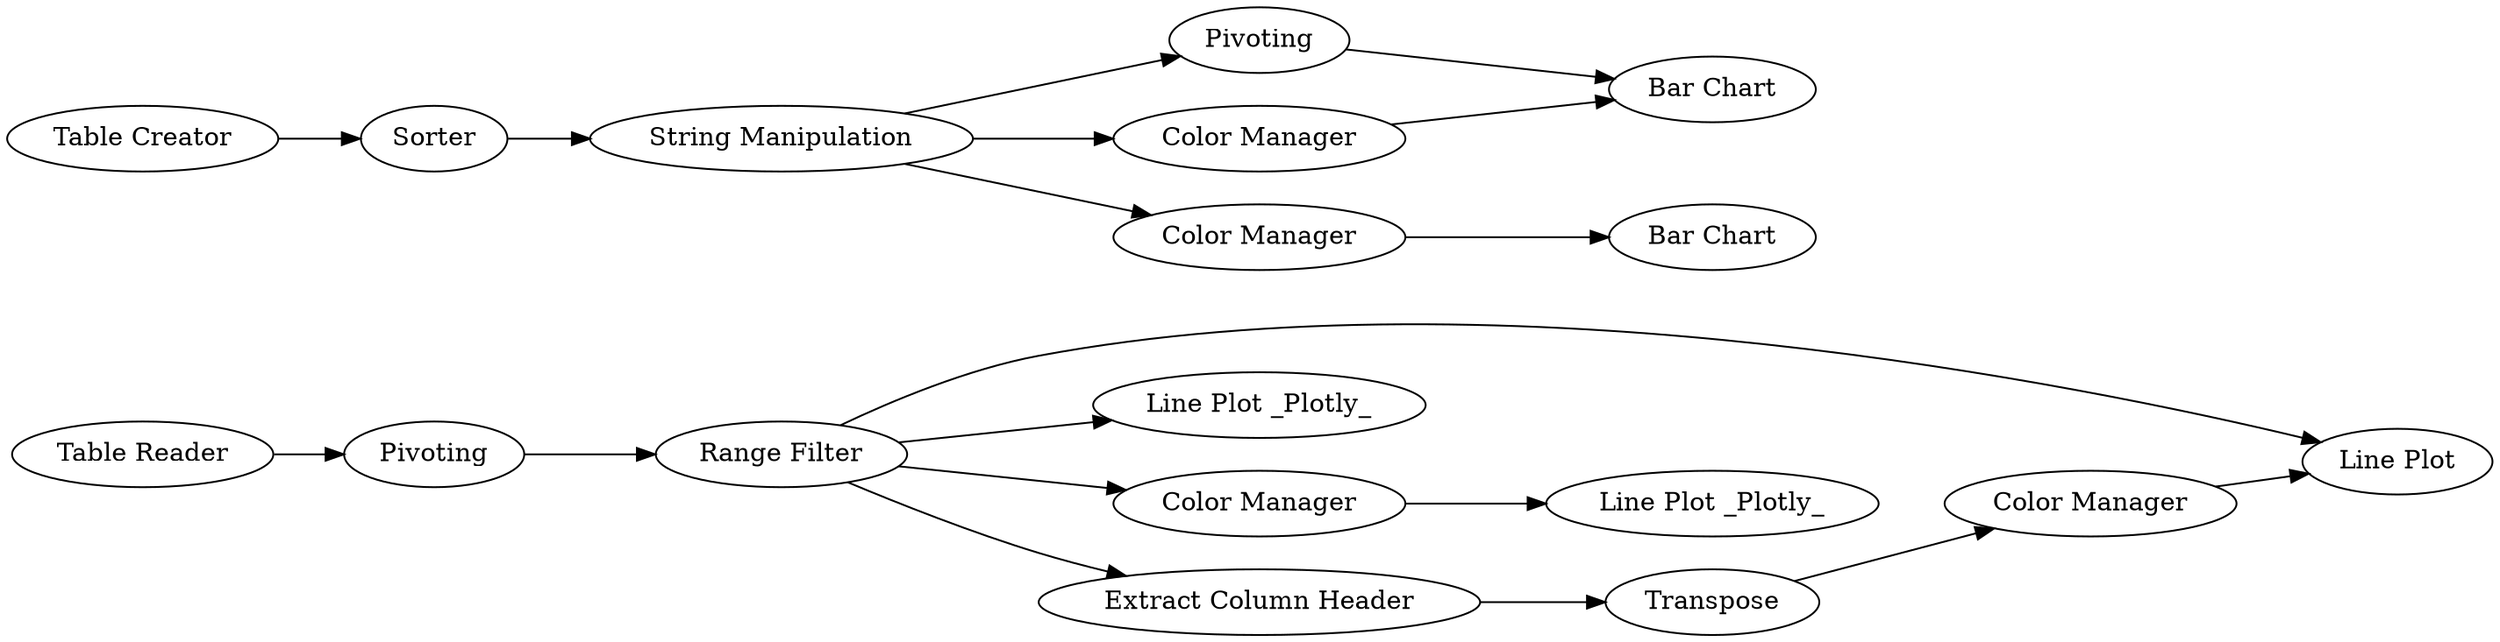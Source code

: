 digraph {
	"-8678644945048713048_44" [label="Line Plot"]
	"-8678644945048713048_94" [label="Line Plot _Plotly_"]
	"-8678644945048713048_92" [label="Color Manager"]
	"-8678644945048713048_41" [label="Color Manager"]
	"-8678644945048713048_95" [label="Bar Chart"]
	"-8678644945048713048_75" [label=Pivoting]
	"-8678644945048713048_3" [label="Table Creator"]
	"-8678644945048713048_45" [label="Table Reader"]
	"-8678644945048713048_96" [label="Color Manager"]
	"-8678644945048713048_36" [label=Pivoting]
	"-8678644945048713048_42" [label="Extract Column Header"]
	"-8678644945048713048_43" [label=Transpose]
	"-8678644945048713048_37" [label="Line Plot _Plotly_"]
	"-8678644945048713048_47" [label="Color Manager"]
	"-8678644945048713048_77" [label="Bar Chart"]
	"-8678644945048713048_38" [label="Range Filter"]
	"-8678644945048713048_91" [label="String Manipulation"]
	"-8678644945048713048_76" [label=Sorter]
	"-8678644945048713048_3" -> "-8678644945048713048_76"
	"-8678644945048713048_36" -> "-8678644945048713048_38"
	"-8678644945048713048_38" -> "-8678644945048713048_42"
	"-8678644945048713048_45" -> "-8678644945048713048_36"
	"-8678644945048713048_43" -> "-8678644945048713048_41"
	"-8678644945048713048_38" -> "-8678644945048713048_44"
	"-8678644945048713048_91" -> "-8678644945048713048_96"
	"-8678644945048713048_91" -> "-8678644945048713048_75"
	"-8678644945048713048_38" -> "-8678644945048713048_94"
	"-8678644945048713048_38" -> "-8678644945048713048_92"
	"-8678644945048713048_91" -> "-8678644945048713048_47"
	"-8678644945048713048_76" -> "-8678644945048713048_91"
	"-8678644945048713048_75" -> "-8678644945048713048_77"
	"-8678644945048713048_96" -> "-8678644945048713048_95"
	"-8678644945048713048_41" -> "-8678644945048713048_44"
	"-8678644945048713048_47" -> "-8678644945048713048_77"
	"-8678644945048713048_92" -> "-8678644945048713048_37"
	"-8678644945048713048_42" -> "-8678644945048713048_43"
	rankdir=LR
}
